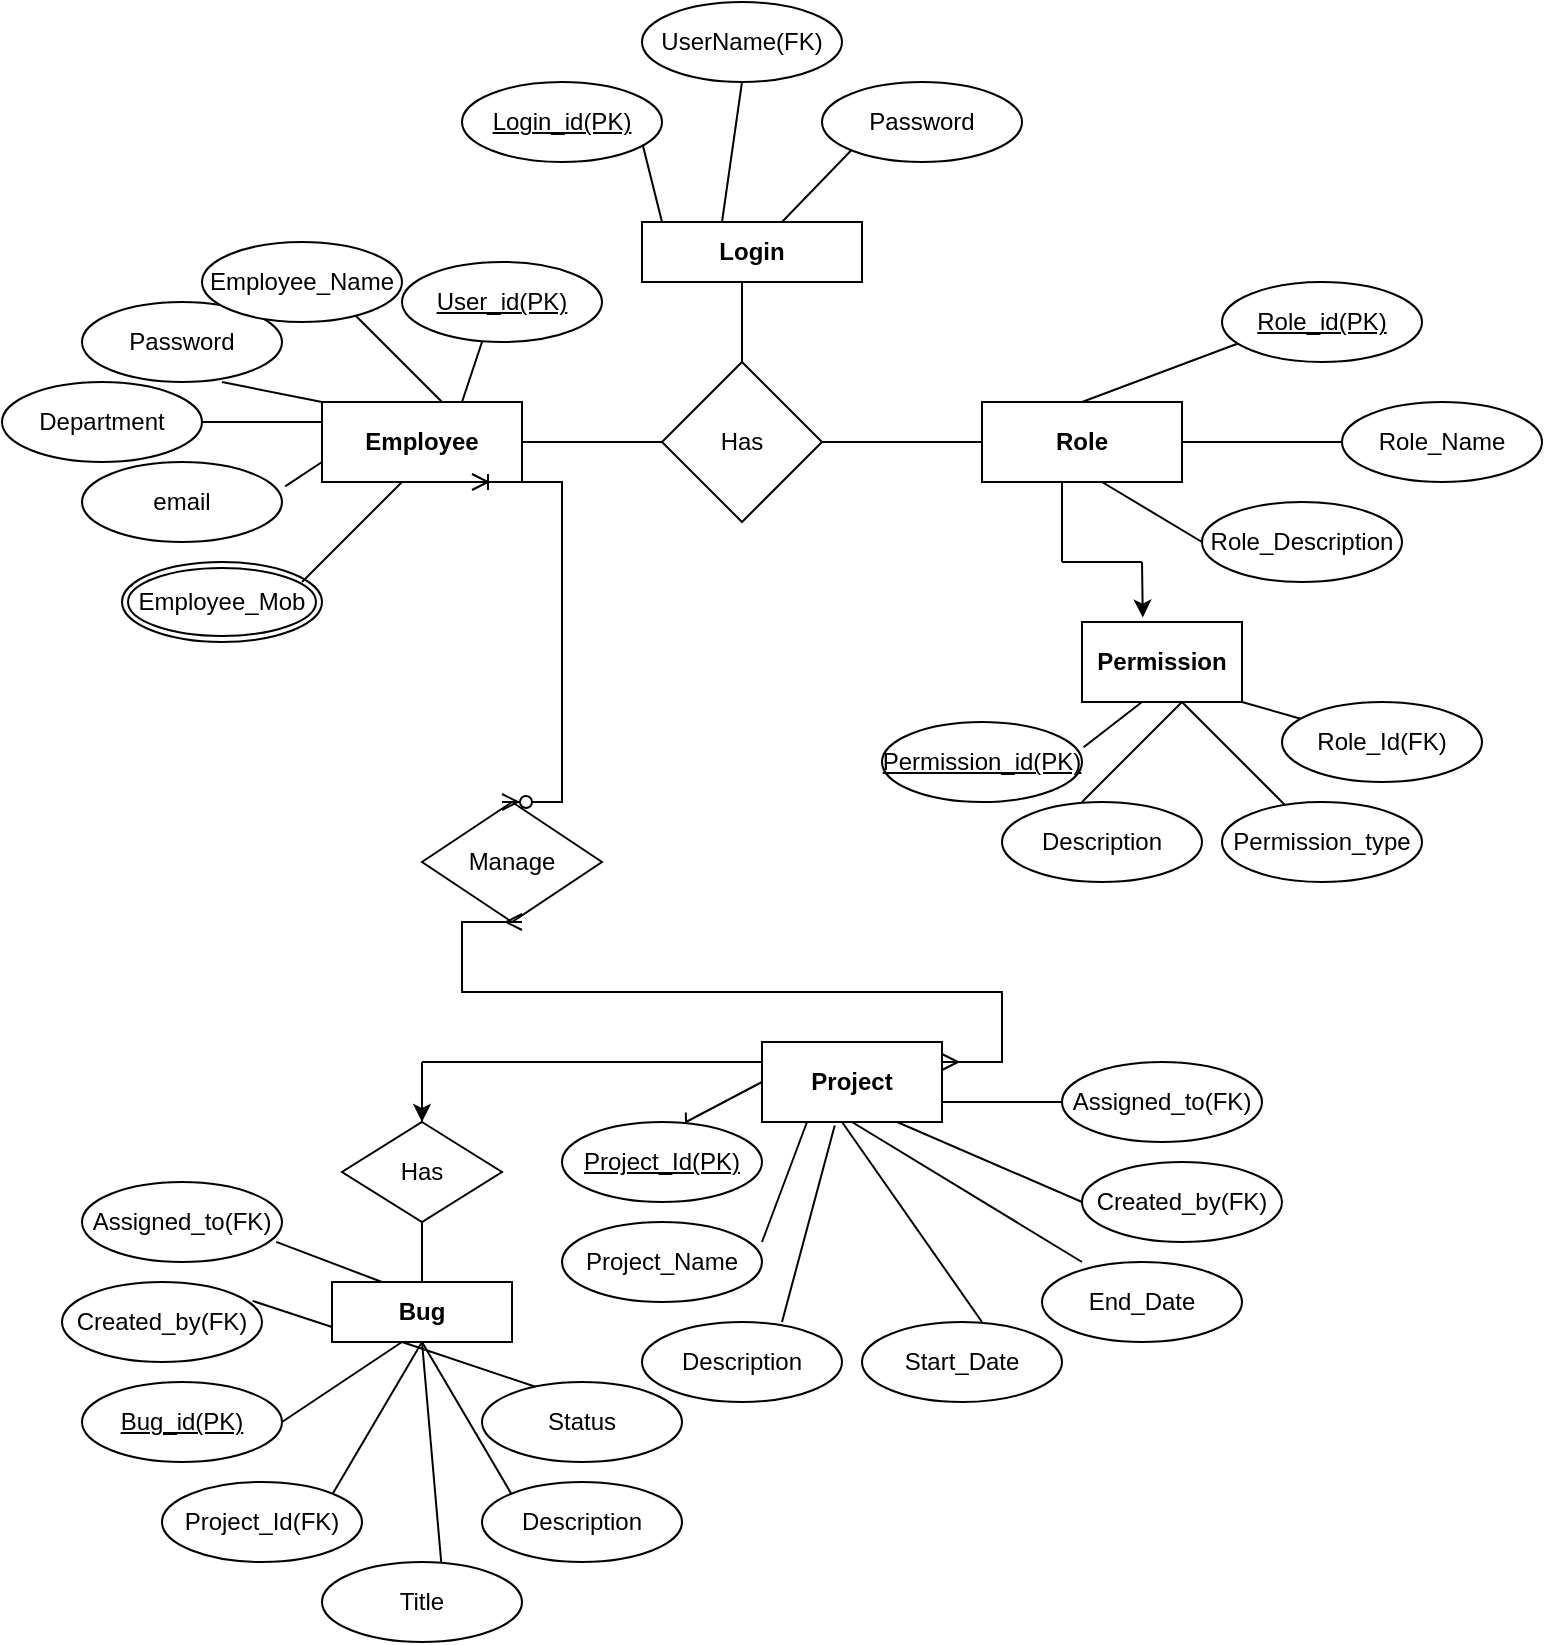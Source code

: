 <mxfile version="24.6.5" type="github">
  <diagram id="eMaHZiU22TsAfgKTOKcy" name="Page-2">
    <mxGraphModel dx="1458" dy="1441" grid="1" gridSize="10" guides="1" tooltips="1" connect="1" arrows="1" fold="1" page="1" pageScale="1" pageWidth="850" pageHeight="1100" math="0" shadow="0">
      <root>
        <mxCell id="0" />
        <mxCell id="1" parent="0" />
        <mxCell id="cZks1kMdBRJb8McBVYop-1" value="&lt;b&gt;Employee&lt;/b&gt;" style="rounded=0;whiteSpace=wrap;html=1;" parent="1" vertex="1">
          <mxGeometry x="90" y="100" width="100" height="40" as="geometry" />
        </mxCell>
        <mxCell id="cZks1kMdBRJb8McBVYop-2" value="" style="endArrow=none;html=1;rounded=0;" parent="1" edge="1">
          <mxGeometry width="50" height="50" relative="1" as="geometry">
            <mxPoint x="190" y="120" as="sourcePoint" />
            <mxPoint x="260" y="120" as="targetPoint" />
          </mxGeometry>
        </mxCell>
        <mxCell id="cZks1kMdBRJb8McBVYop-3" value="Has" style="rhombus;whiteSpace=wrap;html=1;" parent="1" vertex="1">
          <mxGeometry x="260" y="80" width="80" height="80" as="geometry" />
        </mxCell>
        <mxCell id="cZks1kMdBRJb8McBVYop-4" value="" style="endArrow=none;html=1;rounded=0;" parent="1" edge="1">
          <mxGeometry width="50" height="50" relative="1" as="geometry">
            <mxPoint x="340" y="120" as="sourcePoint" />
            <mxPoint x="420" y="120" as="targetPoint" />
          </mxGeometry>
        </mxCell>
        <mxCell id="cZks1kMdBRJb8McBVYop-5" value="&lt;b&gt;Role&lt;/b&gt;" style="rounded=0;whiteSpace=wrap;html=1;" parent="1" vertex="1">
          <mxGeometry x="420" y="100" width="100" height="40" as="geometry" />
        </mxCell>
        <mxCell id="cZks1kMdBRJb8McBVYop-6" value="" style="endArrow=none;html=1;rounded=0;" parent="1" edge="1">
          <mxGeometry width="50" height="50" relative="1" as="geometry">
            <mxPoint x="300" y="80" as="sourcePoint" />
            <mxPoint x="300" y="40" as="targetPoint" />
          </mxGeometry>
        </mxCell>
        <mxCell id="cZks1kMdBRJb8McBVYop-7" value="&lt;b&gt;Login&lt;/b&gt;" style="rounded=0;whiteSpace=wrap;html=1;" parent="1" vertex="1">
          <mxGeometry x="250" y="10" width="110" height="30" as="geometry" />
        </mxCell>
        <mxCell id="cZks1kMdBRJb8McBVYop-11" value="" style="endArrow=none;html=1;rounded=0;" parent="1" edge="1">
          <mxGeometry width="50" height="50" relative="1" as="geometry">
            <mxPoint x="260" y="10" as="sourcePoint" />
            <mxPoint x="250" y="-30" as="targetPoint" />
          </mxGeometry>
        </mxCell>
        <mxCell id="cZks1kMdBRJb8McBVYop-12" value="" style="endArrow=none;html=1;rounded=0;entryX=0;entryY=1;entryDx=0;entryDy=0;" parent="1" target="cZks1kMdBRJb8McBVYop-19" edge="1">
          <mxGeometry width="50" height="50" relative="1" as="geometry">
            <mxPoint x="320" y="10" as="sourcePoint" />
            <mxPoint x="340" y="-40" as="targetPoint" />
          </mxGeometry>
        </mxCell>
        <mxCell id="cZks1kMdBRJb8McBVYop-16" value="" style="endArrow=none;html=1;rounded=0;entryX=0.5;entryY=1;entryDx=0;entryDy=0;" parent="1" target="cZks1kMdBRJb8McBVYop-18" edge="1">
          <mxGeometry width="50" height="50" relative="1" as="geometry">
            <mxPoint x="290" y="10" as="sourcePoint" />
            <mxPoint x="280" y="-40" as="targetPoint" />
          </mxGeometry>
        </mxCell>
        <mxCell id="cZks1kMdBRJb8McBVYop-17" value="Login_id(PK)" style="ellipse;whiteSpace=wrap;html=1;align=center;fontStyle=4;" parent="1" vertex="1">
          <mxGeometry x="160" y="-60" width="100" height="40" as="geometry" />
        </mxCell>
        <mxCell id="cZks1kMdBRJb8McBVYop-18" value="UserName(FK)" style="ellipse;whiteSpace=wrap;html=1;align=center;" parent="1" vertex="1">
          <mxGeometry x="250" y="-100" width="100" height="40" as="geometry" />
        </mxCell>
        <mxCell id="cZks1kMdBRJb8McBVYop-19" value="Password" style="ellipse;whiteSpace=wrap;html=1;align=center;" parent="1" vertex="1">
          <mxGeometry x="340" y="-60" width="100" height="40" as="geometry" />
        </mxCell>
        <mxCell id="cZks1kMdBRJb8McBVYop-22" value="" style="endArrow=none;html=1;rounded=0;" parent="1" edge="1">
          <mxGeometry relative="1" as="geometry">
            <mxPoint x="160" y="100" as="sourcePoint" />
            <mxPoint x="170" y="70" as="targetPoint" />
          </mxGeometry>
        </mxCell>
        <mxCell id="cZks1kMdBRJb8McBVYop-23" value="" style="endArrow=none;html=1;rounded=0;" parent="1" edge="1">
          <mxGeometry relative="1" as="geometry">
            <mxPoint x="100" y="50" as="sourcePoint" />
            <mxPoint x="150" y="100" as="targetPoint" />
          </mxGeometry>
        </mxCell>
        <mxCell id="cZks1kMdBRJb8McBVYop-26" value="User_id(PK)" style="ellipse;whiteSpace=wrap;html=1;align=center;fontStyle=4;" parent="1" vertex="1">
          <mxGeometry x="130" y="30" width="100" height="40" as="geometry" />
        </mxCell>
        <mxCell id="cZks1kMdBRJb8McBVYop-33" value="" style="endArrow=none;html=1;rounded=0;" parent="1" edge="1">
          <mxGeometry relative="1" as="geometry">
            <mxPoint x="520" y="120" as="sourcePoint" />
            <mxPoint x="600" y="120" as="targetPoint" />
          </mxGeometry>
        </mxCell>
        <mxCell id="cZks1kMdBRJb8McBVYop-35" value="" style="endArrow=none;html=1;rounded=0;" parent="1" edge="1">
          <mxGeometry relative="1" as="geometry">
            <mxPoint x="470" y="100" as="sourcePoint" />
            <mxPoint x="550" y="70" as="targetPoint" />
          </mxGeometry>
        </mxCell>
        <mxCell id="cZks1kMdBRJb8McBVYop-36" value="" style="endArrow=none;html=1;rounded=0;" parent="1" edge="1">
          <mxGeometry relative="1" as="geometry">
            <mxPoint x="480" y="140" as="sourcePoint" />
            <mxPoint x="530" y="170" as="targetPoint" />
          </mxGeometry>
        </mxCell>
        <mxCell id="cZks1kMdBRJb8McBVYop-37" value="Role_id(PK)" style="ellipse;whiteSpace=wrap;html=1;align=center;fontStyle=4;" parent="1" vertex="1">
          <mxGeometry x="540" y="40" width="100" height="40" as="geometry" />
        </mxCell>
        <mxCell id="cZks1kMdBRJb8McBVYop-38" value="Role_Name" style="ellipse;whiteSpace=wrap;html=1;align=center;" parent="1" vertex="1">
          <mxGeometry x="600" y="100" width="100" height="40" as="geometry" />
        </mxCell>
        <mxCell id="cZks1kMdBRJb8McBVYop-39" value="Role_Description" style="ellipse;whiteSpace=wrap;html=1;align=center;" parent="1" vertex="1">
          <mxGeometry x="530" y="150" width="100" height="40" as="geometry" />
        </mxCell>
        <mxCell id="cZks1kMdBRJb8McBVYop-53" value="email" style="ellipse;whiteSpace=wrap;html=1;align=center;" parent="1" vertex="1">
          <mxGeometry x="-30" y="130" width="100" height="40" as="geometry" />
        </mxCell>
        <mxCell id="cZks1kMdBRJb8McBVYop-56" value="" style="endArrow=none;html=1;rounded=0;" parent="1" edge="1">
          <mxGeometry width="50" height="50" relative="1" as="geometry">
            <mxPoint x="90" y="100" as="sourcePoint" />
            <mxPoint x="40" y="90" as="targetPoint" />
          </mxGeometry>
        </mxCell>
        <mxCell id="cZks1kMdBRJb8McBVYop-57" value="Password" style="ellipse;whiteSpace=wrap;html=1;align=center;" parent="1" vertex="1">
          <mxGeometry x="-30" y="50" width="100" height="40" as="geometry" />
        </mxCell>
        <mxCell id="XjYqg_KacKQjelzyYwHy-8" value="&lt;b&gt;Permission&lt;/b&gt;" style="rounded=0;whiteSpace=wrap;html=1;" parent="1" vertex="1">
          <mxGeometry x="470" y="210" width="80" height="40" as="geometry" />
        </mxCell>
        <mxCell id="XjYqg_KacKQjelzyYwHy-16" value="Description" style="ellipse;whiteSpace=wrap;html=1;align=center;" parent="1" vertex="1">
          <mxGeometry x="430" y="300" width="100" height="40" as="geometry" />
        </mxCell>
        <mxCell id="XjYqg_KacKQjelzyYwHy-17" value="Role_Id(FK)" style="ellipse;whiteSpace=wrap;html=1;align=center;" parent="1" vertex="1">
          <mxGeometry x="570" y="250" width="100" height="40" as="geometry" />
        </mxCell>
        <mxCell id="XjYqg_KacKQjelzyYwHy-18" value="Permission_type" style="ellipse;whiteSpace=wrap;html=1;align=center;" parent="1" vertex="1">
          <mxGeometry x="540" y="300" width="100" height="40" as="geometry" />
        </mxCell>
        <mxCell id="XjYqg_KacKQjelzyYwHy-19" value="Permission_id(PK)" style="ellipse;whiteSpace=wrap;html=1;align=center;fontStyle=4;" parent="1" vertex="1">
          <mxGeometry x="370" y="260" width="100" height="40" as="geometry" />
        </mxCell>
        <mxCell id="oL9xjLqmphbMfWkaM1jN-10" style="edgeStyle=orthogonalEdgeStyle;rounded=0;orthogonalLoop=1;jettySize=auto;html=1;exitX=0.5;exitY=1;exitDx=0;exitDy=0;" parent="1" edge="1">
          <mxGeometry relative="1" as="geometry">
            <mxPoint x="190" y="330" as="sourcePoint" />
            <mxPoint x="190" y="330" as="targetPoint" />
          </mxGeometry>
        </mxCell>
        <mxCell id="oL9xjLqmphbMfWkaM1jN-19" value="Department" style="ellipse;whiteSpace=wrap;html=1;align=center;" parent="1" vertex="1">
          <mxGeometry x="-70" y="90" width="100" height="40" as="geometry" />
        </mxCell>
        <mxCell id="oL9xjLqmphbMfWkaM1jN-20" value="Employee_Mob" style="ellipse;shape=doubleEllipse;margin=3;whiteSpace=wrap;html=1;align=center;" parent="1" vertex="1">
          <mxGeometry x="-10" y="180" width="100" height="40" as="geometry" />
        </mxCell>
        <mxCell id="oL9xjLqmphbMfWkaM1jN-21" value="Employee_Name" style="ellipse;whiteSpace=wrap;html=1;align=center;" parent="1" vertex="1">
          <mxGeometry x="30" y="20" width="100" height="40" as="geometry" />
        </mxCell>
        <mxCell id="oL9xjLqmphbMfWkaM1jN-29" value="" style="endArrow=none;html=1;rounded=0;exitX=1.016;exitY=0.305;exitDx=0;exitDy=0;exitPerimeter=0;" parent="1" source="cZks1kMdBRJb8McBVYop-53" edge="1">
          <mxGeometry width="50" height="50" relative="1" as="geometry">
            <mxPoint x="40" y="180" as="sourcePoint" />
            <mxPoint x="90" y="130" as="targetPoint" />
          </mxGeometry>
        </mxCell>
        <mxCell id="oL9xjLqmphbMfWkaM1jN-31" value="" style="endArrow=none;html=1;rounded=0;" parent="1" edge="1">
          <mxGeometry width="50" height="50" relative="1" as="geometry">
            <mxPoint x="460" y="180" as="sourcePoint" />
            <mxPoint x="460" y="140" as="targetPoint" />
          </mxGeometry>
        </mxCell>
        <mxCell id="oL9xjLqmphbMfWkaM1jN-32" value="" style="endArrow=none;html=1;rounded=0;" parent="1" edge="1">
          <mxGeometry width="50" height="50" relative="1" as="geometry">
            <mxPoint x="460" y="180" as="sourcePoint" />
            <mxPoint x="500" y="180" as="targetPoint" />
          </mxGeometry>
        </mxCell>
        <mxCell id="oL9xjLqmphbMfWkaM1jN-33" value="" style="endArrow=classic;html=1;rounded=0;entryX=0.38;entryY=-0.055;entryDx=0;entryDy=0;entryPerimeter=0;" parent="1" target="XjYqg_KacKQjelzyYwHy-8" edge="1">
          <mxGeometry width="50" height="50" relative="1" as="geometry">
            <mxPoint x="500" y="180" as="sourcePoint" />
            <mxPoint x="500" y="200" as="targetPoint" />
          </mxGeometry>
        </mxCell>
        <mxCell id="oL9xjLqmphbMfWkaM1jN-35" value="" style="endArrow=none;html=1;rounded=0;" parent="1" source="XjYqg_KacKQjelzyYwHy-18" edge="1">
          <mxGeometry width="50" height="50" relative="1" as="geometry">
            <mxPoint x="470" y="300" as="sourcePoint" />
            <mxPoint x="520" y="250" as="targetPoint" />
          </mxGeometry>
        </mxCell>
        <mxCell id="oL9xjLqmphbMfWkaM1jN-37" value="" style="endArrow=none;html=1;rounded=0;" parent="1" target="XjYqg_KacKQjelzyYwHy-17" edge="1">
          <mxGeometry width="50" height="50" relative="1" as="geometry">
            <mxPoint x="550" y="250" as="sourcePoint" />
            <mxPoint x="600" y="200" as="targetPoint" />
          </mxGeometry>
        </mxCell>
        <mxCell id="oL9xjLqmphbMfWkaM1jN-39" value="" style="endArrow=none;html=1;rounded=0;" parent="1" edge="1">
          <mxGeometry width="50" height="50" relative="1" as="geometry">
            <mxPoint x="470" y="300" as="sourcePoint" />
            <mxPoint x="520" y="250" as="targetPoint" />
          </mxGeometry>
        </mxCell>
        <mxCell id="oL9xjLqmphbMfWkaM1jN-40" value="" style="endArrow=none;html=1;rounded=0;exitX=1.008;exitY=0.315;exitDx=0;exitDy=0;exitPerimeter=0;" parent="1" source="XjYqg_KacKQjelzyYwHy-19" edge="1">
          <mxGeometry width="50" height="50" relative="1" as="geometry">
            <mxPoint x="450" y="300" as="sourcePoint" />
            <mxPoint x="500" y="250" as="targetPoint" />
          </mxGeometry>
        </mxCell>
        <mxCell id="oL9xjLqmphbMfWkaM1jN-55" value="Manage" style="shape=rhombus;perimeter=rhombusPerimeter;whiteSpace=wrap;html=1;align=center;" parent="1" vertex="1">
          <mxGeometry x="140" y="300" width="90" height="60" as="geometry" />
        </mxCell>
        <mxCell id="oL9xjLqmphbMfWkaM1jN-59" value="&lt;b&gt;Project&lt;/b&gt;" style="whiteSpace=wrap;html=1;align=center;" parent="1" vertex="1">
          <mxGeometry x="310" y="420" width="90" height="40" as="geometry" />
        </mxCell>
        <mxCell id="oL9xjLqmphbMfWkaM1jN-60" value="" style="edgeStyle=entityRelationEdgeStyle;fontSize=12;html=1;endArrow=ERmany;startArrow=ERmany;rounded=0;exitX=1;exitY=0.25;exitDx=0;exitDy=0;" parent="1" source="oL9xjLqmphbMfWkaM1jN-59" edge="1">
          <mxGeometry width="100" height="100" relative="1" as="geometry">
            <mxPoint x="90" y="460" as="sourcePoint" />
            <mxPoint x="190" y="360" as="targetPoint" />
          </mxGeometry>
        </mxCell>
        <mxCell id="oL9xjLqmphbMfWkaM1jN-62" value="Created_by(FK)" style="ellipse;whiteSpace=wrap;html=1;align=center;" parent="1" vertex="1">
          <mxGeometry x="470" y="480" width="100" height="40" as="geometry" />
        </mxCell>
        <mxCell id="oL9xjLqmphbMfWkaM1jN-63" value="End_Date" style="ellipse;whiteSpace=wrap;html=1;align=center;" parent="1" vertex="1">
          <mxGeometry x="450" y="530" width="100" height="40" as="geometry" />
        </mxCell>
        <mxCell id="oL9xjLqmphbMfWkaM1jN-64" value="Start_Date" style="ellipse;whiteSpace=wrap;html=1;align=center;" parent="1" vertex="1">
          <mxGeometry x="360" y="560" width="100" height="40" as="geometry" />
        </mxCell>
        <mxCell id="oL9xjLqmphbMfWkaM1jN-65" value="Description" style="ellipse;whiteSpace=wrap;html=1;align=center;" parent="1" vertex="1">
          <mxGeometry x="250" y="560" width="100" height="40" as="geometry" />
        </mxCell>
        <mxCell id="oL9xjLqmphbMfWkaM1jN-66" value="Project_Name" style="ellipse;whiteSpace=wrap;html=1;align=center;" parent="1" vertex="1">
          <mxGeometry x="210" y="510" width="100" height="40" as="geometry" />
        </mxCell>
        <mxCell id="oL9xjLqmphbMfWkaM1jN-67" value="&lt;u&gt;Project_Id(PK)&lt;/u&gt;" style="ellipse;whiteSpace=wrap;html=1;align=center;" parent="1" vertex="1">
          <mxGeometry x="210" y="460" width="100" height="40" as="geometry" />
        </mxCell>
        <mxCell id="oL9xjLqmphbMfWkaM1jN-68" value="" style="endArrow=none;html=1;rounded=0;" parent="1" edge="1">
          <mxGeometry relative="1" as="geometry">
            <mxPoint x="400" y="450" as="sourcePoint" />
            <mxPoint x="460" y="450" as="targetPoint" />
          </mxGeometry>
        </mxCell>
        <mxCell id="oL9xjLqmphbMfWkaM1jN-69" value="" style="endArrow=none;html=1;rounded=0;exitX=0.75;exitY=1;exitDx=0;exitDy=0;" parent="1" source="oL9xjLqmphbMfWkaM1jN-59" edge="1">
          <mxGeometry relative="1" as="geometry">
            <mxPoint x="310" y="500" as="sourcePoint" />
            <mxPoint x="470" y="500" as="targetPoint" />
          </mxGeometry>
        </mxCell>
        <mxCell id="oL9xjLqmphbMfWkaM1jN-70" value="" style="endArrow=none;html=1;rounded=0;exitX=0;exitY=0.5;exitDx=0;exitDy=0;entryX=0.619;entryY=-0.118;entryDx=0;entryDy=0;entryPerimeter=0;" parent="1" source="oL9xjLqmphbMfWkaM1jN-59" target="oL9xjLqmphbMfWkaM1jN-67" edge="1">
          <mxGeometry relative="1" as="geometry">
            <mxPoint x="120" y="470" as="sourcePoint" />
            <mxPoint x="280" y="470" as="targetPoint" />
            <Array as="points">
              <mxPoint x="272" y="460" />
            </Array>
          </mxGeometry>
        </mxCell>
        <mxCell id="oL9xjLqmphbMfWkaM1jN-71" value="" style="endArrow=none;html=1;rounded=0;exitX=0.5;exitY=1;exitDx=0;exitDy=0;" parent="1" source="oL9xjLqmphbMfWkaM1jN-59" edge="1">
          <mxGeometry relative="1" as="geometry">
            <mxPoint x="310" y="530" as="sourcePoint" />
            <mxPoint x="470" y="530" as="targetPoint" />
          </mxGeometry>
        </mxCell>
        <mxCell id="oL9xjLqmphbMfWkaM1jN-72" value="" style="endArrow=none;html=1;rounded=0;" parent="1" edge="1">
          <mxGeometry relative="1" as="geometry">
            <mxPoint x="350" y="460" as="sourcePoint" />
            <mxPoint x="420" y="560" as="targetPoint" />
          </mxGeometry>
        </mxCell>
        <mxCell id="oL9xjLqmphbMfWkaM1jN-73" value="" style="endArrow=none;html=1;rounded=0;exitX=0.404;exitY=1.043;exitDx=0;exitDy=0;exitPerimeter=0;" parent="1" source="oL9xjLqmphbMfWkaM1jN-59" edge="1">
          <mxGeometry relative="1" as="geometry">
            <mxPoint x="160" y="560" as="sourcePoint" />
            <mxPoint x="320" y="560" as="targetPoint" />
          </mxGeometry>
        </mxCell>
        <mxCell id="oL9xjLqmphbMfWkaM1jN-74" value="" style="endArrow=none;html=1;rounded=0;exitX=0.25;exitY=1;exitDx=0;exitDy=0;" parent="1" source="oL9xjLqmphbMfWkaM1jN-59" edge="1">
          <mxGeometry relative="1" as="geometry">
            <mxPoint x="150" y="520" as="sourcePoint" />
            <mxPoint x="310" y="520" as="targetPoint" />
          </mxGeometry>
        </mxCell>
        <mxCell id="oL9xjLqmphbMfWkaM1jN-75" value="" style="endArrow=none;html=1;rounded=0;entryX=0;entryY=0.25;entryDx=0;entryDy=0;" parent="1" target="oL9xjLqmphbMfWkaM1jN-59" edge="1">
          <mxGeometry relative="1" as="geometry">
            <mxPoint x="140" y="430" as="sourcePoint" />
            <mxPoint x="300" y="430" as="targetPoint" />
          </mxGeometry>
        </mxCell>
        <mxCell id="oL9xjLqmphbMfWkaM1jN-76" value="" style="endArrow=none;html=1;rounded=0;" parent="1" edge="1">
          <mxGeometry relative="1" as="geometry">
            <mxPoint x="140" y="460" as="sourcePoint" />
            <mxPoint x="140" y="430" as="targetPoint" />
          </mxGeometry>
        </mxCell>
        <mxCell id="oL9xjLqmphbMfWkaM1jN-78" value="Has" style="shape=rhombus;perimeter=rhombusPerimeter;whiteSpace=wrap;html=1;align=center;" parent="1" vertex="1">
          <mxGeometry x="100" y="460" width="80" height="50" as="geometry" />
        </mxCell>
        <mxCell id="oL9xjLqmphbMfWkaM1jN-79" value="" style="endArrow=none;html=1;rounded=0;" parent="1" edge="1">
          <mxGeometry relative="1" as="geometry">
            <mxPoint x="140" y="540" as="sourcePoint" />
            <mxPoint x="140" y="510" as="targetPoint" />
          </mxGeometry>
        </mxCell>
        <mxCell id="oL9xjLqmphbMfWkaM1jN-80" value="&lt;b&gt;Bug&lt;/b&gt;" style="whiteSpace=wrap;html=1;align=center;" parent="1" vertex="1">
          <mxGeometry x="95" y="540" width="90" height="30" as="geometry" />
        </mxCell>
        <mxCell id="oL9xjLqmphbMfWkaM1jN-82" value="Assigned_to(FK)" style="ellipse;whiteSpace=wrap;html=1;align=center;" parent="1" vertex="1">
          <mxGeometry x="460" y="430" width="100" height="40" as="geometry" />
        </mxCell>
        <mxCell id="oL9xjLqmphbMfWkaM1jN-87" value="" style="endArrow=classic;html=1;rounded=0;entryX=0.5;entryY=0;entryDx=0;entryDy=0;" parent="1" target="oL9xjLqmphbMfWkaM1jN-78" edge="1">
          <mxGeometry width="50" height="50" relative="1" as="geometry">
            <mxPoint x="140" y="430" as="sourcePoint" />
            <mxPoint x="190" y="380" as="targetPoint" />
          </mxGeometry>
        </mxCell>
        <mxCell id="oL9xjLqmphbMfWkaM1jN-88" value="Created_by(FK)" style="ellipse;whiteSpace=wrap;html=1;align=center;" parent="1" vertex="1">
          <mxGeometry x="-40" y="540" width="100" height="40" as="geometry" />
        </mxCell>
        <mxCell id="oL9xjLqmphbMfWkaM1jN-89" value="Bug_id(PK)" style="ellipse;whiteSpace=wrap;html=1;align=center;fontStyle=4;" parent="1" vertex="1">
          <mxGeometry x="-30" y="590" width="100" height="40" as="geometry" />
        </mxCell>
        <mxCell id="oL9xjLqmphbMfWkaM1jN-90" value="Project_Id(FK)" style="ellipse;whiteSpace=wrap;html=1;align=center;" parent="1" vertex="1">
          <mxGeometry x="10" y="640" width="100" height="40" as="geometry" />
        </mxCell>
        <mxCell id="oL9xjLqmphbMfWkaM1jN-91" value="Title" style="ellipse;whiteSpace=wrap;html=1;align=center;" parent="1" vertex="1">
          <mxGeometry x="90" y="680" width="100" height="40" as="geometry" />
        </mxCell>
        <mxCell id="oL9xjLqmphbMfWkaM1jN-92" value="Description" style="ellipse;whiteSpace=wrap;html=1;align=center;" parent="1" vertex="1">
          <mxGeometry x="170" y="640" width="100" height="40" as="geometry" />
        </mxCell>
        <mxCell id="oL9xjLqmphbMfWkaM1jN-93" value="Status" style="ellipse;whiteSpace=wrap;html=1;align=center;" parent="1" vertex="1">
          <mxGeometry x="170" y="590" width="100" height="40" as="geometry" />
        </mxCell>
        <mxCell id="oL9xjLqmphbMfWkaM1jN-94" value="" style="endArrow=none;html=1;rounded=0;entryX=0.267;entryY=0.059;entryDx=0;entryDy=0;entryPerimeter=0;" parent="1" target="oL9xjLqmphbMfWkaM1jN-93" edge="1">
          <mxGeometry relative="1" as="geometry">
            <mxPoint x="130" y="570" as="sourcePoint" />
            <mxPoint x="190" y="589" as="targetPoint" />
          </mxGeometry>
        </mxCell>
        <mxCell id="oL9xjLqmphbMfWkaM1jN-95" value="" style="endArrow=none;html=1;rounded=0;exitX=0;exitY=0;exitDx=0;exitDy=0;" parent="1" source="oL9xjLqmphbMfWkaM1jN-92" edge="1">
          <mxGeometry relative="1" as="geometry">
            <mxPoint x="-20" y="570" as="sourcePoint" />
            <mxPoint x="140" y="570" as="targetPoint" />
          </mxGeometry>
        </mxCell>
        <mxCell id="oL9xjLqmphbMfWkaM1jN-97" value="" style="endArrow=none;html=1;rounded=0;exitX=0.596;exitY=-0.001;exitDx=0;exitDy=0;exitPerimeter=0;" parent="1" source="oL9xjLqmphbMfWkaM1jN-91" edge="1">
          <mxGeometry relative="1" as="geometry">
            <mxPoint x="150" y="670" as="sourcePoint" />
            <mxPoint x="140" y="570" as="targetPoint" />
          </mxGeometry>
        </mxCell>
        <mxCell id="oL9xjLqmphbMfWkaM1jN-100" value="" style="endArrow=none;html=1;rounded=0;exitX=1;exitY=0;exitDx=0;exitDy=0;" parent="1" source="oL9xjLqmphbMfWkaM1jN-90" edge="1">
          <mxGeometry relative="1" as="geometry">
            <mxPoint x="-20" y="570" as="sourcePoint" />
            <mxPoint x="140" y="570" as="targetPoint" />
          </mxGeometry>
        </mxCell>
        <mxCell id="oL9xjLqmphbMfWkaM1jN-101" value="" style="endArrow=none;html=1;rounded=0;exitX=1;exitY=0.5;exitDx=0;exitDy=0;" parent="1" source="oL9xjLqmphbMfWkaM1jN-89" edge="1">
          <mxGeometry relative="1" as="geometry">
            <mxPoint x="70" y="600" as="sourcePoint" />
            <mxPoint x="130" y="570" as="targetPoint" />
          </mxGeometry>
        </mxCell>
        <mxCell id="oL9xjLqmphbMfWkaM1jN-102" value="" style="endArrow=none;html=1;rounded=0;exitX=0.953;exitY=0.236;exitDx=0;exitDy=0;exitPerimeter=0;entryX=0;entryY=0.75;entryDx=0;entryDy=0;" parent="1" source="oL9xjLqmphbMfWkaM1jN-88" target="oL9xjLqmphbMfWkaM1jN-80" edge="1">
          <mxGeometry relative="1" as="geometry">
            <mxPoint x="-60" y="560" as="sourcePoint" />
            <mxPoint x="90" y="560" as="targetPoint" />
          </mxGeometry>
        </mxCell>
        <mxCell id="oL9xjLqmphbMfWkaM1jN-105" value="Assigned_to(FK)" style="ellipse;whiteSpace=wrap;html=1;align=center;" parent="1" vertex="1">
          <mxGeometry x="-30" y="490" width="100" height="40" as="geometry" />
        </mxCell>
        <mxCell id="oL9xjLqmphbMfWkaM1jN-106" value="" style="endArrow=none;html=1;rounded=0;exitX=0.971;exitY=0.749;exitDx=0;exitDy=0;exitPerimeter=0;" parent="1" source="oL9xjLqmphbMfWkaM1jN-105" edge="1">
          <mxGeometry relative="1" as="geometry">
            <mxPoint x="-40" y="540" as="sourcePoint" />
            <mxPoint x="120" y="540" as="targetPoint" />
          </mxGeometry>
        </mxCell>
        <mxCell id="ussHAC0BQky62o-VboDZ-1" value="" style="endArrow=none;html=1;rounded=0;" edge="1" parent="1">
          <mxGeometry width="50" height="50" relative="1" as="geometry">
            <mxPoint x="30" y="110" as="sourcePoint" />
            <mxPoint x="90" y="110" as="targetPoint" />
          </mxGeometry>
        </mxCell>
        <mxCell id="ussHAC0BQky62o-VboDZ-2" value="" style="endArrow=none;html=1;rounded=0;" edge="1" parent="1">
          <mxGeometry width="50" height="50" relative="1" as="geometry">
            <mxPoint x="80" y="190" as="sourcePoint" />
            <mxPoint x="130" y="140" as="targetPoint" />
          </mxGeometry>
        </mxCell>
        <mxCell id="ussHAC0BQky62o-VboDZ-6" value="" style="edgeStyle=entityRelationEdgeStyle;fontSize=12;html=1;endArrow=ERoneToMany;startArrow=ERzeroToMany;rounded=0;entryX=0.75;entryY=1;entryDx=0;entryDy=0;" edge="1" parent="1" target="cZks1kMdBRJb8McBVYop-1">
          <mxGeometry width="100" height="100" relative="1" as="geometry">
            <mxPoint x="180" y="300" as="sourcePoint" />
            <mxPoint x="280" y="200" as="targetPoint" />
          </mxGeometry>
        </mxCell>
      </root>
    </mxGraphModel>
  </diagram>
</mxfile>
